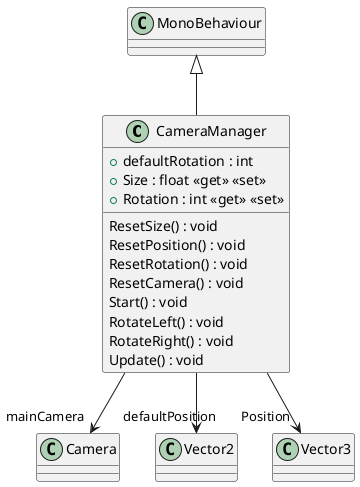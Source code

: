 @startuml
class CameraManager {
    + defaultRotation : int
    + Size : float <<get>> <<set>>
    + Rotation : int <<get>> <<set>>
    ResetSize() : void
    ResetPosition() : void
    ResetRotation() : void
    ResetCamera() : void
    Start() : void
    RotateLeft() : void
    RotateRight() : void
    Update() : void
}
MonoBehaviour <|-- CameraManager
CameraManager --> "mainCamera" Camera
CameraManager --> "defaultPosition" Vector2
CameraManager --> "Position" Vector3
@enduml
